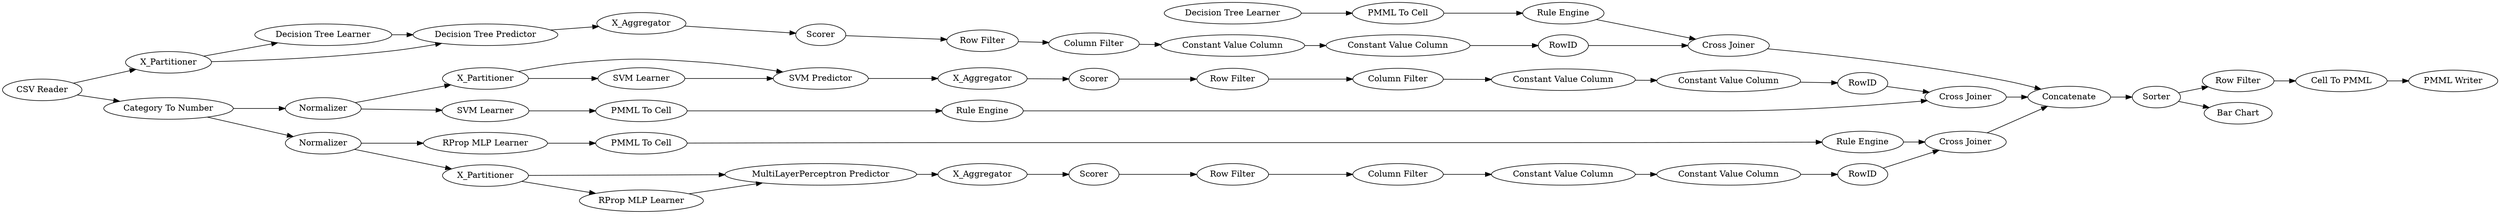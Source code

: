 digraph {
	"5103332014809028528_34" [label="Rule Engine"]
	"312161294042421143_9" [label="Row Filter"]
	"-7294749188993323970_32" [label="SVM Predictor"]
	"-3730994486556215947_7" [label=X_Aggregator]
	"2738001419578082195_34" [label="Rule Engine"]
	"312161294042421143_290" [label="Constant Value Column"]
	"3811654168700988451_294" [label="Column Filter"]
	"3576549622328746847_38" [label="Cross Joiner"]
	"-5266802656796052128_54" [label="Cell To PMML"]
	"-3730994486556215947_32" [label="MultiLayerPerceptron Predictor"]
	"-7294749188993323970_7" [label=X_Aggregator]
	"3576549622328746847_31" [label="Decision Tree Learner"]
	"-3730994486556215947_40" [label=Scorer]
	"-7294749188993323970_2" [label=X_Partitioner]
	"3811654168700988451_293" [label=RowID]
	"-7294749188993323970_41" [label=Scorer]
	"-5266802656796052128_61" [label="PMML Writer"]
	"-5266802656796052128_62" [label="CSV Reader"]
	"3396060438235933677_9" [label="Row Filter"]
	"5103332014809028528_22" [label="PMML To Cell"]
	"312161294042421143_293" [label=RowID]
	"3396060438235933677_292" [label="Constant Value Column"]
	"-7294749188993323970_31" [label="SVM Learner"]
	"3576549622328746847_32" [label="Decision Tree Predictor"]
	"5103332014809028528_35" [label="RProp MLP Learner"]
	"-5266802656796052128_52" [label=Sorter]
	"2738001419578082195_33" [label="Decision Tree Learner"]
	"-3730994486556215947_31" [label="RProp MLP Learner"]
	"3396060438235933677_293" [label=RowID]
	"3811654168700988451_292" [label="Constant Value Column"]
	"3811654168700988451_290" [label="Constant Value Column"]
	"-3730994486556215947_38" [label="Cross Joiner"]
	"3576549622328746847_7" [label=X_Aggregator]
	"-3730994486556215947_2" [label=X_Partitioner]
	"-7294749188993323970_40" [label=Normalizer]
	"-3730994486556215947_39" [label=Normalizer]
	"3811654168700988451_9" [label="Row Filter"]
	"-4231770632764382414_34" [label="PMML To Cell"]
	"3396060438235933677_290" [label="Constant Value Column"]
	"3576549622328746847_2" [label=X_Partitioner]
	"-7294749188993323970_39" [label="Cross Joiner"]
	"3396060438235933677_294" [label="Column Filter"]
	"-5266802656796052128_53" [label="Row Filter"]
	"312161294042421143_292" [label="Constant Value Column"]
	"-5266802656796052128_59" [label="Bar Chart"]
	"-5266802656796052128_60" [label=Concatenate]
	"-5266802656796052128_58" [label="Category To Number"]
	"312161294042421143_294" [label="Column Filter"]
	"3576549622328746847_39" [label=Scorer]
	"2738001419578082195_28" [label="PMML To Cell"]
	"-4231770632764382414_33" [label="SVM Learner"]
	"-4231770632764382414_35" [label="Rule Engine"]
	"-7294749188993323970_39" -> "-5266802656796052128_60"
	"-3730994486556215947_40" -> "3811654168700988451_9"
	"-4231770632764382414_33" -> "-4231770632764382414_34"
	"-7294749188993323970_2" -> "-7294749188993323970_32"
	"312161294042421143_292" -> "312161294042421143_293"
	"3576549622328746847_38" -> "-5266802656796052128_60"
	"3811654168700988451_292" -> "3811654168700988451_293"
	"-4231770632764382414_34" -> "-4231770632764382414_35"
	"3576549622328746847_31" -> "3576549622328746847_32"
	"-5266802656796052128_54" -> "-5266802656796052128_61"
	"-3730994486556215947_2" -> "-3730994486556215947_32"
	"-3730994486556215947_39" -> "-3730994486556215947_2"
	"312161294042421143_290" -> "312161294042421143_292"
	"-7294749188993323970_31" -> "-7294749188993323970_32"
	"3396060438235933677_290" -> "3396060438235933677_292"
	"312161294042421143_294" -> "312161294042421143_290"
	"-7294749188993323970_41" -> "312161294042421143_9"
	"312161294042421143_9" -> "312161294042421143_294"
	"312161294042421143_293" -> "-7294749188993323970_39"
	"-5266802656796052128_52" -> "-5266802656796052128_53"
	"3396060438235933677_9" -> "3396060438235933677_294"
	"2738001419578082195_28" -> "2738001419578082195_34"
	"-5266802656796052128_60" -> "-5266802656796052128_52"
	"-5266802656796052128_62" -> "3576549622328746847_2"
	"-3730994486556215947_38" -> "-5266802656796052128_60"
	"3811654168700988451_293" -> "-3730994486556215947_38"
	"-3730994486556215947_32" -> "-3730994486556215947_7"
	"-5266802656796052128_62" -> "-5266802656796052128_58"
	"-3730994486556215947_7" -> "-3730994486556215947_40"
	"-5266802656796052128_53" -> "-5266802656796052128_54"
	"-7294749188993323970_7" -> "-7294749188993323970_41"
	"2738001419578082195_33" -> "2738001419578082195_28"
	"-7294749188993323970_40" -> "-4231770632764382414_33"
	"-3730994486556215947_2" -> "-3730994486556215947_31"
	"-7294749188993323970_32" -> "-7294749188993323970_7"
	"-7294749188993323970_40" -> "-7294749188993323970_2"
	"-3730994486556215947_31" -> "-3730994486556215947_32"
	"3576549622328746847_7" -> "3576549622328746847_39"
	"3576549622328746847_2" -> "3576549622328746847_31"
	"-5266802656796052128_58" -> "-3730994486556215947_39"
	"3811654168700988451_9" -> "3811654168700988451_294"
	"-3730994486556215947_39" -> "5103332014809028528_35"
	"-7294749188993323970_2" -> "-7294749188993323970_31"
	"-5266802656796052128_58" -> "-7294749188993323970_40"
	"-5266802656796052128_52" -> "-5266802656796052128_59"
	"3576549622328746847_39" -> "3396060438235933677_9"
	"3811654168700988451_294" -> "3811654168700988451_290"
	"3396060438235933677_292" -> "3396060438235933677_293"
	"3396060438235933677_293" -> "3576549622328746847_38"
	"5103332014809028528_22" -> "5103332014809028528_34"
	"3811654168700988451_290" -> "3811654168700988451_292"
	"2738001419578082195_34" -> "3576549622328746847_38"
	"3396060438235933677_294" -> "3396060438235933677_290"
	"3576549622328746847_2" -> "3576549622328746847_32"
	"5103332014809028528_35" -> "5103332014809028528_22"
	"-4231770632764382414_35" -> "-7294749188993323970_39"
	"3576549622328746847_32" -> "3576549622328746847_7"
	"5103332014809028528_34" -> "-3730994486556215947_38"
	rankdir=LR
}
